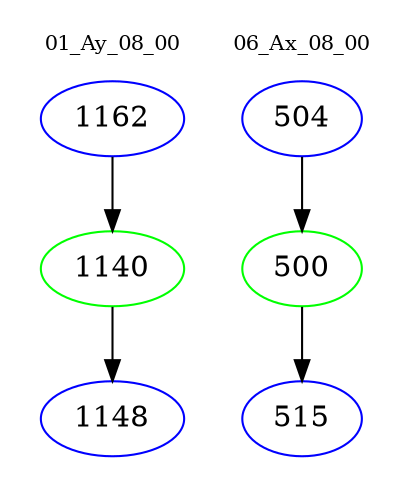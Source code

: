 digraph{
subgraph cluster_0 {
color = white
label = "01_Ay_08_00";
fontsize=10;
T0_1162 [label="1162", color="blue"]
T0_1162 -> T0_1140 [color="black"]
T0_1140 [label="1140", color="green"]
T0_1140 -> T0_1148 [color="black"]
T0_1148 [label="1148", color="blue"]
}
subgraph cluster_1 {
color = white
label = "06_Ax_08_00";
fontsize=10;
T1_504 [label="504", color="blue"]
T1_504 -> T1_500 [color="black"]
T1_500 [label="500", color="green"]
T1_500 -> T1_515 [color="black"]
T1_515 [label="515", color="blue"]
}
}
